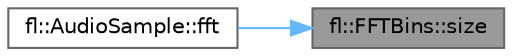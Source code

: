 digraph "fl::FFTBins::size"
{
 // INTERACTIVE_SVG=YES
 // LATEX_PDF_SIZE
  bgcolor="transparent";
  edge [fontname=Helvetica,fontsize=10,labelfontname=Helvetica,labelfontsize=10];
  node [fontname=Helvetica,fontsize=10,shape=box,height=0.2,width=0.4];
  rankdir="RL";
  Node1 [id="Node000001",label="fl::FFTBins::size",height=0.2,width=0.4,color="gray40", fillcolor="grey60", style="filled", fontcolor="black",tooltip=" "];
  Node1 -> Node2 [id="edge1_Node000001_Node000002",dir="back",color="steelblue1",style="solid",tooltip=" "];
  Node2 [id="Node000002",label="fl::AudioSample::fft",height=0.2,width=0.4,color="grey40", fillcolor="white", style="filled",URL="$d0/de1/classfl_1_1_audio_sample_ac64f8011dd28714299f3ae7c1d8753eb.html#ac64f8011dd28714299f3ae7c1d8753eb",tooltip=" "];
}
